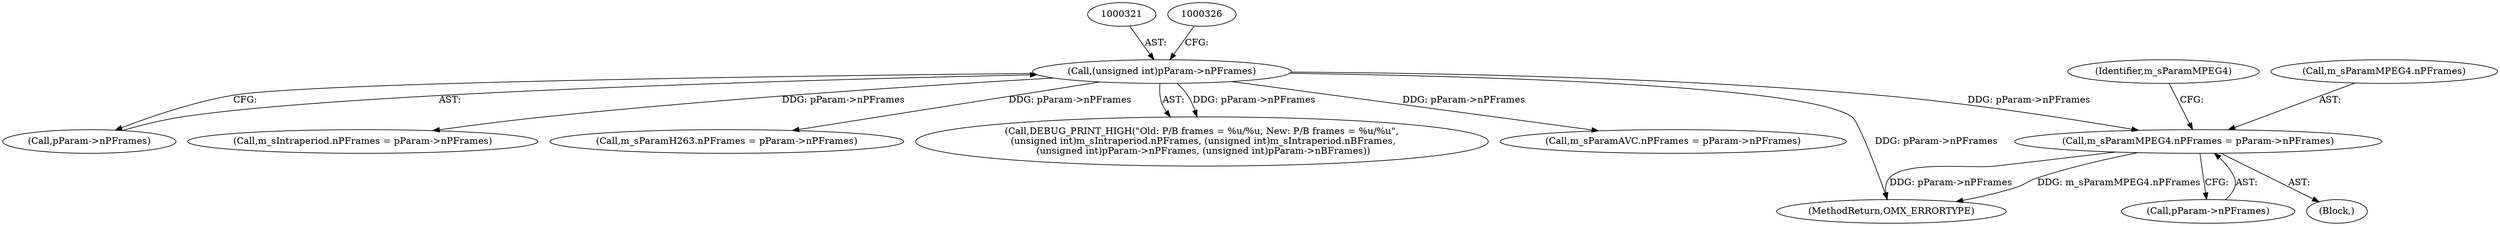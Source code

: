 digraph "0_Android_560ccdb509a7b86186fac0fce1b25bd9a3e6a6e8_6@pointer" {
"1000395" [label="(Call,m_sParamMPEG4.nPFrames = pParam->nPFrames)"];
"1000320" [label="(Call,(unsigned int)pParam->nPFrames)"];
"1000982" [label="(MethodReturn,OMX_ERRORTYPE)"];
"1000405" [label="(Identifier,m_sParamMPEG4)"];
"1000320" [label="(Call,(unsigned int)pParam->nPFrames)"];
"1000322" [label="(Call,pParam->nPFrames)"];
"1000399" [label="(Call,pParam->nPFrames)"];
"1000367" [label="(Call,m_sIntraperiod.nPFrames = pParam->nPFrames)"];
"1000396" [label="(Call,m_sParamMPEG4.nPFrames)"];
"1000429" [label="(Call,m_sParamH263.nPFrames = pParam->nPFrames)"];
"1000394" [label="(Block,)"];
"1000308" [label="(Call,DEBUG_PRINT_HIGH(\"Old: P/B frames = %u/%u, New: P/B frames = %u/%u\",\n (unsigned int)m_sIntraperiod.nPFrames, (unsigned int)m_sIntraperiod.nBFrames,\n (unsigned int)pParam->nPFrames, (unsigned int)pParam->nBFrames))"];
"1000395" [label="(Call,m_sParamMPEG4.nPFrames = pParam->nPFrames)"];
"1000438" [label="(Call,m_sParamAVC.nPFrames = pParam->nPFrames)"];
"1000395" -> "1000394"  [label="AST: "];
"1000395" -> "1000399"  [label="CFG: "];
"1000396" -> "1000395"  [label="AST: "];
"1000399" -> "1000395"  [label="AST: "];
"1000405" -> "1000395"  [label="CFG: "];
"1000395" -> "1000982"  [label="DDG: m_sParamMPEG4.nPFrames"];
"1000395" -> "1000982"  [label="DDG: pParam->nPFrames"];
"1000320" -> "1000395"  [label="DDG: pParam->nPFrames"];
"1000320" -> "1000308"  [label="AST: "];
"1000320" -> "1000322"  [label="CFG: "];
"1000321" -> "1000320"  [label="AST: "];
"1000322" -> "1000320"  [label="AST: "];
"1000326" -> "1000320"  [label="CFG: "];
"1000320" -> "1000982"  [label="DDG: pParam->nPFrames"];
"1000320" -> "1000308"  [label="DDG: pParam->nPFrames"];
"1000320" -> "1000367"  [label="DDG: pParam->nPFrames"];
"1000320" -> "1000429"  [label="DDG: pParam->nPFrames"];
"1000320" -> "1000438"  [label="DDG: pParam->nPFrames"];
}
